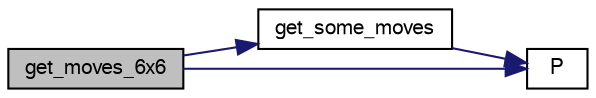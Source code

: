 digraph "get_moves_6x6"
{
 // LATEX_PDF_SIZE
  bgcolor="transparent";
  edge [fontname="FreeSans",fontsize="10",labelfontname="FreeSans",labelfontsize="10"];
  node [fontname="FreeSans",fontsize="10",shape=record];
  rankdir="LR";
  Node1 [label="get_moves_6x6",height=0.2,width=0.4,color="black", fillcolor="grey75", style="filled", fontcolor="black",tooltip="Get legal moves on a 6x6 board."];
  Node1 -> Node2 [color="midnightblue",fontsize="10",style="solid",fontname="FreeSans"];
  Node2 [label="get_some_moves",height=0.2,width=0.4,color="black",URL="$board_8c.html#a5db071e3e4d26a0b7d6425bb6333dd7f",tooltip="Get a part of the moves."];
  Node2 -> Node3 [color="midnightblue",fontsize="10",style="solid",fontname="FreeSans"];
  Node3 [label="P",height=0.2,width=0.4,color="black",URL="$generate__flip_8c.html#a11481f01e169aee1117c83a352c22222",tooltip=" "];
  Node1 -> Node3 [color="midnightblue",fontsize="10",style="solid",fontname="FreeSans"];
}
